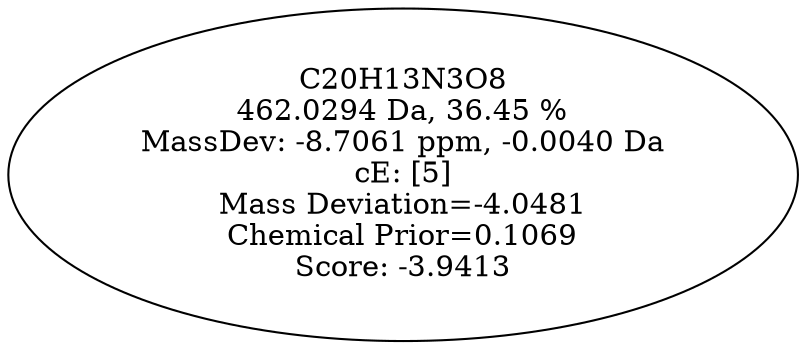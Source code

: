 strict digraph {
v1 [label="C20H13N3O8\n462.0294 Da, 36.45 %\nMassDev: -8.7061 ppm, -0.0040 Da\ncE: [5]\nMass Deviation=-4.0481\nChemical Prior=0.1069\nScore: -3.9413"];
}